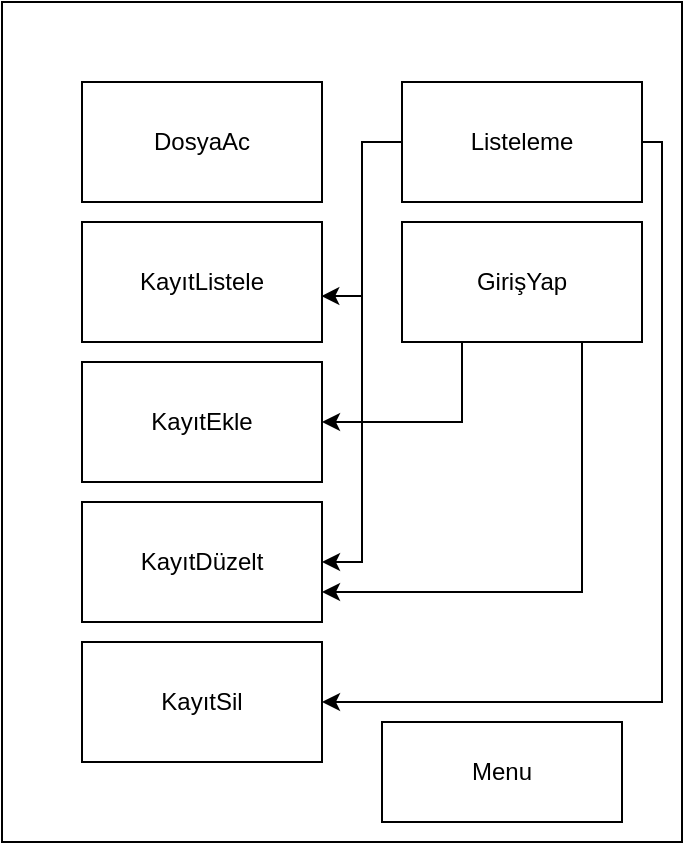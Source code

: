 <mxfile version="12.6.5" type="device"><diagram id="GwghC8S9Zh-vj2jdaWob" name="Page-1"><mxGraphModel dx="1038" dy="580" grid="1" gridSize="10" guides="1" tooltips="1" connect="1" arrows="1" fold="1" page="1" pageScale="1" pageWidth="827" pageHeight="1169" math="0" shadow="0"><root><mxCell id="0"/><mxCell id="1" parent="0"/><mxCell id="O8LIcLsftwSiNzjO8mV0-1" value="" style="rounded=0;whiteSpace=wrap;html=1;" vertex="1" parent="1"><mxGeometry x="80" y="40" width="340" height="420" as="geometry"/></mxCell><mxCell id="O8LIcLsftwSiNzjO8mV0-2" value="DosyaAc" style="rounded=0;whiteSpace=wrap;html=1;" vertex="1" parent="1"><mxGeometry x="120" y="80" width="120" height="60" as="geometry"/></mxCell><mxCell id="O8LIcLsftwSiNzjO8mV0-3" value="KayıtListele" style="rounded=0;whiteSpace=wrap;html=1;" vertex="1" parent="1"><mxGeometry x="120" y="150" width="120" height="60" as="geometry"/></mxCell><mxCell id="O8LIcLsftwSiNzjO8mV0-4" value="KayıtEkle" style="rounded=0;whiteSpace=wrap;html=1;" vertex="1" parent="1"><mxGeometry x="120" y="220" width="120" height="60" as="geometry"/></mxCell><mxCell id="O8LIcLsftwSiNzjO8mV0-5" value="KayıtDüzelt" style="rounded=0;whiteSpace=wrap;html=1;" vertex="1" parent="1"><mxGeometry x="120" y="290" width="120" height="60" as="geometry"/></mxCell><mxCell id="O8LIcLsftwSiNzjO8mV0-6" value="KayıtSil" style="rounded=0;whiteSpace=wrap;html=1;" vertex="1" parent="1"><mxGeometry x="120" y="360" width="120" height="60" as="geometry"/></mxCell><mxCell id="O8LIcLsftwSiNzjO8mV0-11" value="" style="edgeStyle=orthogonalEdgeStyle;rounded=0;orthogonalLoop=1;jettySize=auto;html=1;entryX=0.997;entryY=0.617;entryDx=0;entryDy=0;entryPerimeter=0;" edge="1" parent="1" source="O8LIcLsftwSiNzjO8mV0-7" target="O8LIcLsftwSiNzjO8mV0-3"><mxGeometry relative="1" as="geometry"/></mxCell><mxCell id="O8LIcLsftwSiNzjO8mV0-13" value="" style="edgeStyle=orthogonalEdgeStyle;rounded=0;orthogonalLoop=1;jettySize=auto;html=1;entryX=1;entryY=0.5;entryDx=0;entryDy=0;" edge="1" parent="1" source="O8LIcLsftwSiNzjO8mV0-7" target="O8LIcLsftwSiNzjO8mV0-5"><mxGeometry relative="1" as="geometry"><mxPoint y="290" as="targetPoint"/></mxGeometry></mxCell><mxCell id="O8LIcLsftwSiNzjO8mV0-7" value="Listeleme" style="rounded=0;whiteSpace=wrap;html=1;" vertex="1" parent="1"><mxGeometry x="280" y="80" width="120" height="60" as="geometry"/></mxCell><mxCell id="O8LIcLsftwSiNzjO8mV0-16" value="" style="edgeStyle=orthogonalEdgeStyle;rounded=0;orthogonalLoop=1;jettySize=auto;html=1;entryX=1;entryY=0.5;entryDx=0;entryDy=0;exitX=0.25;exitY=1;exitDx=0;exitDy=0;" edge="1" parent="1" source="O8LIcLsftwSiNzjO8mV0-8" target="O8LIcLsftwSiNzjO8mV0-4"><mxGeometry relative="1" as="geometry"><mxPoint x="340" y="290" as="targetPoint"/></mxGeometry></mxCell><mxCell id="O8LIcLsftwSiNzjO8mV0-18" value="" style="edgeStyle=orthogonalEdgeStyle;rounded=0;orthogonalLoop=1;jettySize=auto;html=1;entryX=1;entryY=0.75;entryDx=0;entryDy=0;exitX=0.75;exitY=1;exitDx=0;exitDy=0;" edge="1" parent="1" source="O8LIcLsftwSiNzjO8mV0-8" target="O8LIcLsftwSiNzjO8mV0-5"><mxGeometry relative="1" as="geometry"><mxPoint x="340" y="290" as="targetPoint"/></mxGeometry></mxCell><mxCell id="O8LIcLsftwSiNzjO8mV0-8" value="GirişYap" style="rounded=0;whiteSpace=wrap;html=1;" vertex="1" parent="1"><mxGeometry x="280" y="150" width="120" height="60" as="geometry"/></mxCell><mxCell id="O8LIcLsftwSiNzjO8mV0-14" value="" style="edgeStyle=orthogonalEdgeStyle;rounded=0;orthogonalLoop=1;jettySize=auto;html=1;entryX=1;entryY=0.5;entryDx=0;entryDy=0;exitX=1;exitY=0.5;exitDx=0;exitDy=0;" edge="1" parent="1" source="O8LIcLsftwSiNzjO8mV0-7" target="O8LIcLsftwSiNzjO8mV0-6"><mxGeometry relative="1" as="geometry"><mxPoint x="310" y="180" as="sourcePoint"/><mxPoint x="270" y="405" as="targetPoint"/><Array as="points"><mxPoint x="410" y="110"/><mxPoint x="410" y="390"/></Array></mxGeometry></mxCell><mxCell id="O8LIcLsftwSiNzjO8mV0-19" value="Menu" style="rounded=0;whiteSpace=wrap;html=1;" vertex="1" parent="1"><mxGeometry x="270" y="400" width="120" height="50" as="geometry"/></mxCell></root></mxGraphModel></diagram></mxfile>